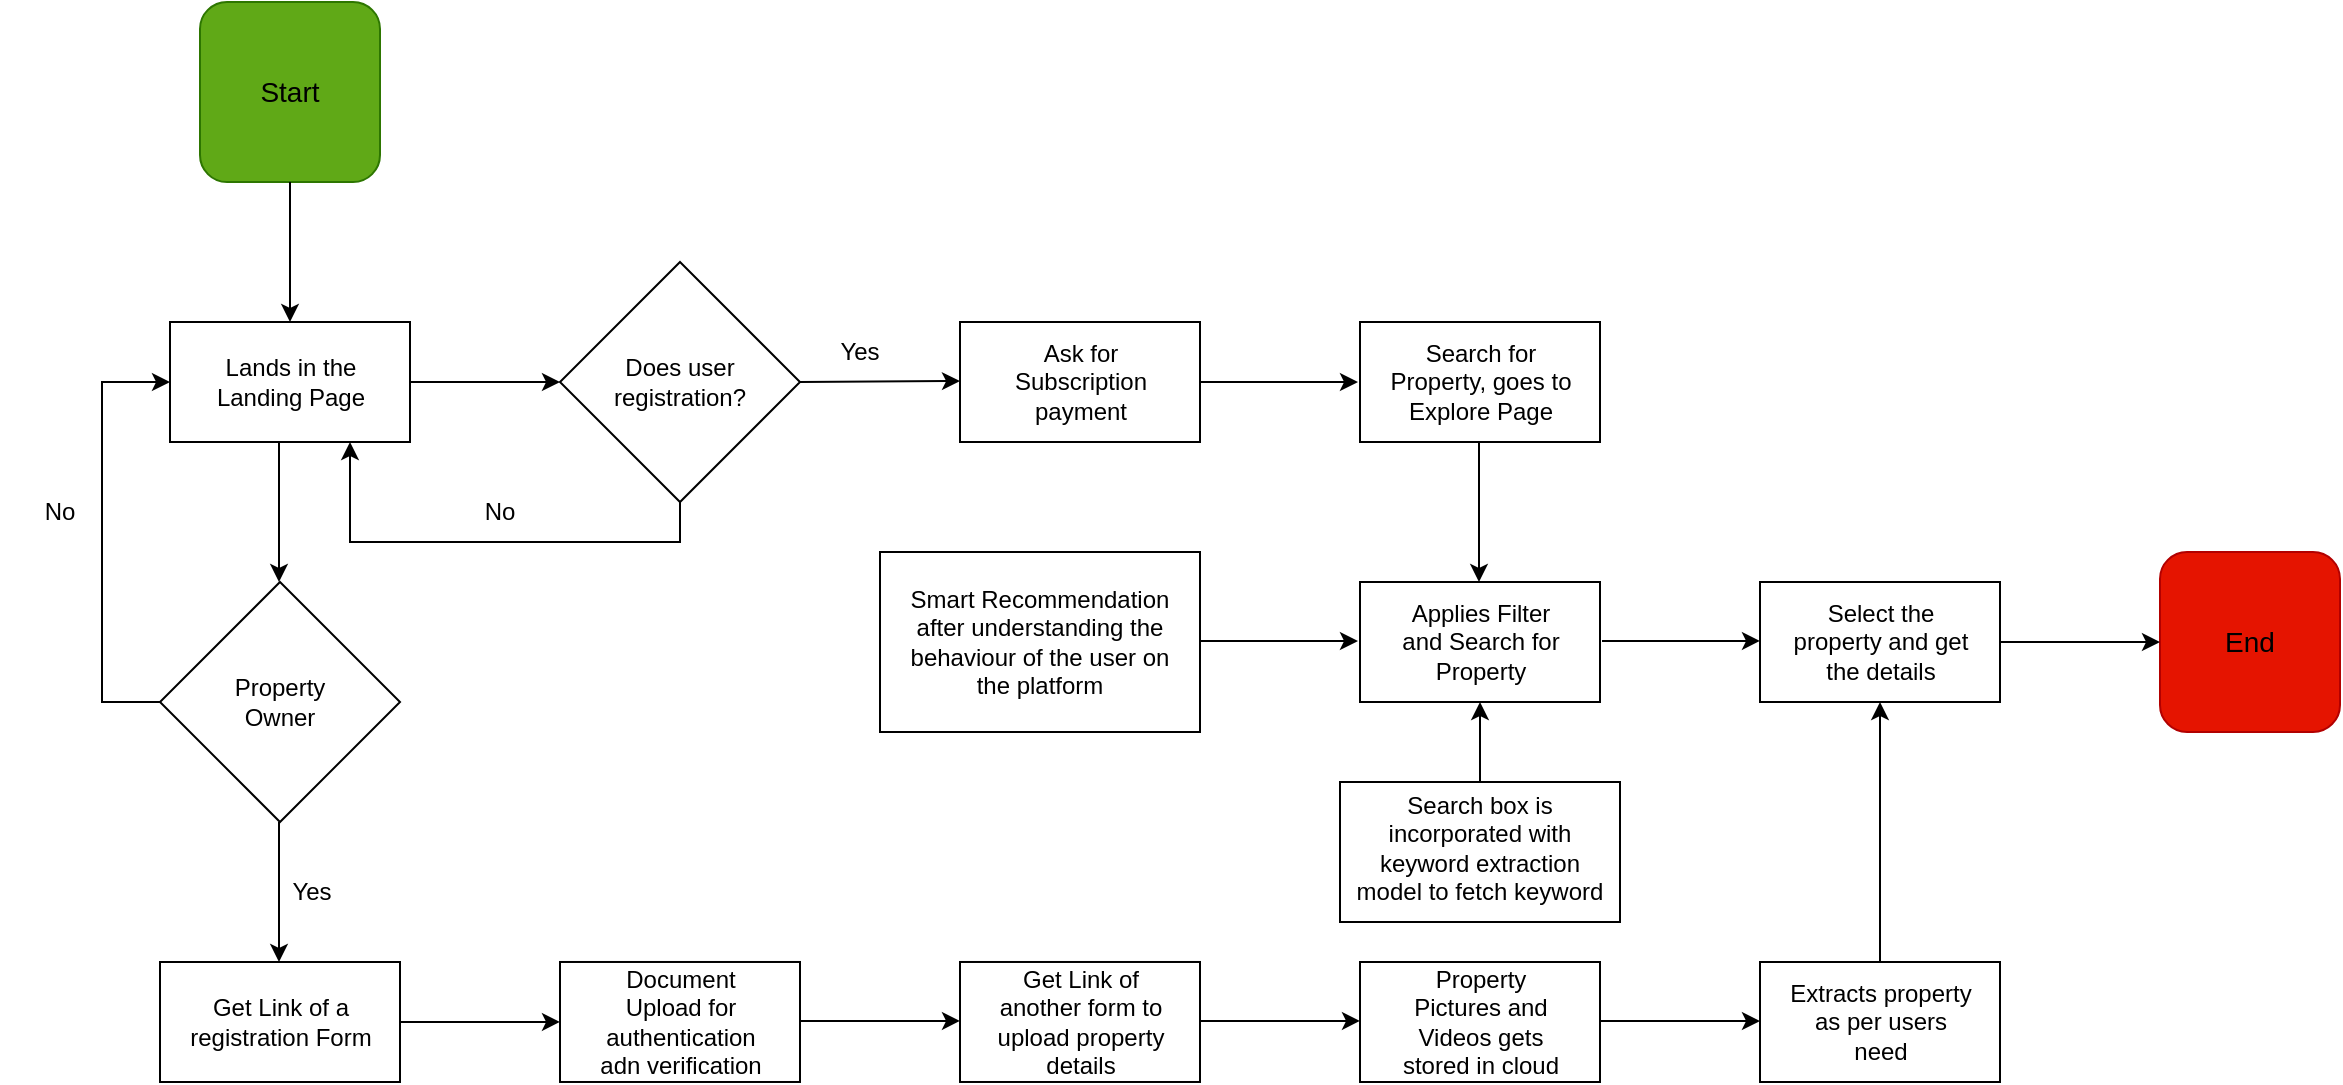 <mxfile version="24.7.17">
  <diagram name="Page-1" id="UHO_oFtNxGDpxR-oYI1I">
    <mxGraphModel dx="618" dy="370" grid="1" gridSize="10" guides="1" tooltips="1" connect="1" arrows="1" fold="1" page="1" pageScale="1" pageWidth="2069" pageHeight="1527" math="0" shadow="0">
      <root>
        <mxCell id="0" />
        <mxCell id="1" parent="0" />
        <mxCell id="c0g8KPHho_7507fBSYm_-13" value="" style="whiteSpace=wrap;html=1;aspect=fixed;rounded=1;fillColor=#60a917;fontColor=#ffffff;strokeColor=#2D7600;" vertex="1" parent="1">
          <mxGeometry x="360" y="80" width="90" height="90" as="geometry" />
        </mxCell>
        <mxCell id="c0g8KPHho_7507fBSYm_-14" value="&lt;font style=&quot;font-size: 14px;&quot;&gt;Start&lt;/font&gt;" style="text;html=1;align=center;verticalAlign=middle;whiteSpace=wrap;rounded=0;" vertex="1" parent="1">
          <mxGeometry x="375" y="110" width="60" height="30" as="geometry" />
        </mxCell>
        <mxCell id="c0g8KPHho_7507fBSYm_-19" value="" style="endArrow=classic;html=1;rounded=0;exitX=0.5;exitY=1;exitDx=0;exitDy=0;entryX=0.5;entryY=0;entryDx=0;entryDy=0;" edge="1" parent="1" source="c0g8KPHho_7507fBSYm_-13" target="c0g8KPHho_7507fBSYm_-15">
          <mxGeometry width="50" height="50" relative="1" as="geometry">
            <mxPoint x="510" y="350" as="sourcePoint" />
            <mxPoint x="560" y="300" as="targetPoint" />
          </mxGeometry>
        </mxCell>
        <mxCell id="c0g8KPHho_7507fBSYm_-22" value="" style="group" vertex="1" connectable="0" parent="1">
          <mxGeometry x="540" y="210" width="120" height="120" as="geometry" />
        </mxCell>
        <mxCell id="c0g8KPHho_7507fBSYm_-17" value="" style="rhombus;whiteSpace=wrap;html=1;" vertex="1" parent="c0g8KPHho_7507fBSYm_-22">
          <mxGeometry width="120" height="120" as="geometry" />
        </mxCell>
        <mxCell id="c0g8KPHho_7507fBSYm_-18" value="Does user registration?" style="text;html=1;align=center;verticalAlign=middle;whiteSpace=wrap;rounded=0;" vertex="1" parent="c0g8KPHho_7507fBSYm_-22">
          <mxGeometry x="30" y="45" width="60" height="30" as="geometry" />
        </mxCell>
        <mxCell id="c0g8KPHho_7507fBSYm_-23" value="" style="endArrow=classic;html=1;rounded=0;exitX=1;exitY=0.5;exitDx=0;exitDy=0;" edge="1" parent="1" source="c0g8KPHho_7507fBSYm_-41">
          <mxGeometry width="50" height="50" relative="1" as="geometry">
            <mxPoint x="799.5" y="300" as="sourcePoint" />
            <mxPoint x="939" y="270" as="targetPoint" />
          </mxGeometry>
        </mxCell>
        <mxCell id="c0g8KPHho_7507fBSYm_-24" value="" style="group" vertex="1" connectable="0" parent="1">
          <mxGeometry x="345" y="240" width="120" height="60" as="geometry" />
        </mxCell>
        <mxCell id="c0g8KPHho_7507fBSYm_-28" value="" style="group" vertex="1" connectable="0" parent="c0g8KPHho_7507fBSYm_-24">
          <mxGeometry width="120" height="60" as="geometry" />
        </mxCell>
        <mxCell id="c0g8KPHho_7507fBSYm_-15" value="" style="rounded=0;whiteSpace=wrap;html=1;" vertex="1" parent="c0g8KPHho_7507fBSYm_-28">
          <mxGeometry width="120" height="60" as="geometry" />
        </mxCell>
        <mxCell id="c0g8KPHho_7507fBSYm_-16" value="Lands in the Landing Page" style="text;html=1;align=center;verticalAlign=middle;whiteSpace=wrap;rounded=0;" vertex="1" parent="c0g8KPHho_7507fBSYm_-28">
          <mxGeometry x="17.5" y="8.75" width="85" height="42.5" as="geometry" />
        </mxCell>
        <mxCell id="c0g8KPHho_7507fBSYm_-26" value="" style="rounded=0;whiteSpace=wrap;html=1;" vertex="1" parent="1">
          <mxGeometry x="940" y="240" width="120" height="60" as="geometry" />
        </mxCell>
        <mxCell id="c0g8KPHho_7507fBSYm_-29" value="" style="group" vertex="1" connectable="0" parent="1">
          <mxGeometry x="940" y="370" width="120" height="60" as="geometry" />
        </mxCell>
        <mxCell id="c0g8KPHho_7507fBSYm_-30" value="" style="rounded=0;whiteSpace=wrap;html=1;" vertex="1" parent="c0g8KPHho_7507fBSYm_-29">
          <mxGeometry width="120" height="60" as="geometry" />
        </mxCell>
        <mxCell id="c0g8KPHho_7507fBSYm_-31" value="Applies Filter and Search for Property" style="text;html=1;align=center;verticalAlign=middle;whiteSpace=wrap;rounded=0;" vertex="1" parent="c0g8KPHho_7507fBSYm_-29">
          <mxGeometry x="17.5" y="8.75" width="85" height="42.5" as="geometry" />
        </mxCell>
        <mxCell id="c0g8KPHho_7507fBSYm_-32" value="" style="endArrow=classic;html=1;rounded=0;exitX=0.5;exitY=1;exitDx=0;exitDy=0;entryX=0.5;entryY=0;entryDx=0;entryDy=0;" edge="1" parent="1">
          <mxGeometry width="50" height="50" relative="1" as="geometry">
            <mxPoint x="999.5" y="300" as="sourcePoint" />
            <mxPoint x="999.5" y="370" as="targetPoint" />
          </mxGeometry>
        </mxCell>
        <mxCell id="c0g8KPHho_7507fBSYm_-33" value="" style="endArrow=classic;html=1;rounded=0;exitX=1;exitY=0.5;exitDx=0;exitDy=0;entryX=0;entryY=0.5;entryDx=0;entryDy=0;" edge="1" parent="1" source="c0g8KPHho_7507fBSYm_-15" target="c0g8KPHho_7507fBSYm_-17">
          <mxGeometry width="50" height="50" relative="1" as="geometry">
            <mxPoint x="414.5" y="310" as="sourcePoint" />
            <mxPoint x="540" y="280" as="targetPoint" />
          </mxGeometry>
        </mxCell>
        <mxCell id="c0g8KPHho_7507fBSYm_-35" value="" style="endArrow=classic;html=1;rounded=0;entryX=0.75;entryY=1;entryDx=0;entryDy=0;" edge="1" parent="1" target="c0g8KPHho_7507fBSYm_-15">
          <mxGeometry width="50" height="50" relative="1" as="geometry">
            <mxPoint x="600" y="330" as="sourcePoint" />
            <mxPoint x="435" y="310" as="targetPoint" />
            <Array as="points">
              <mxPoint x="600" y="350" />
              <mxPoint x="435" y="350" />
            </Array>
          </mxGeometry>
        </mxCell>
        <mxCell id="c0g8KPHho_7507fBSYm_-36" value="No" style="text;html=1;align=center;verticalAlign=middle;whiteSpace=wrap;rounded=0;" vertex="1" parent="1">
          <mxGeometry x="480" y="320" width="60" height="30" as="geometry" />
        </mxCell>
        <mxCell id="c0g8KPHho_7507fBSYm_-39" value="Yes" style="text;html=1;align=center;verticalAlign=middle;whiteSpace=wrap;rounded=0;" vertex="1" parent="1">
          <mxGeometry x="660" y="240" width="60" height="30" as="geometry" />
        </mxCell>
        <mxCell id="c0g8KPHho_7507fBSYm_-40" value="" style="group" vertex="1" connectable="0" parent="1">
          <mxGeometry x="740" y="240" width="120" height="60" as="geometry" />
        </mxCell>
        <mxCell id="c0g8KPHho_7507fBSYm_-41" value="" style="rounded=0;whiteSpace=wrap;html=1;" vertex="1" parent="c0g8KPHho_7507fBSYm_-40">
          <mxGeometry width="120" height="60" as="geometry" />
        </mxCell>
        <mxCell id="c0g8KPHho_7507fBSYm_-42" value="Ask for Subscription payment" style="text;html=1;align=center;verticalAlign=middle;whiteSpace=wrap;rounded=0;" vertex="1" parent="c0g8KPHho_7507fBSYm_-40">
          <mxGeometry x="17.5" y="8.75" width="85" height="42.5" as="geometry" />
        </mxCell>
        <mxCell id="c0g8KPHho_7507fBSYm_-38" value="" style="endArrow=classic;html=1;rounded=0;exitX=0;exitY=1;exitDx=0;exitDy=0;entryX=0;entryY=0.5;entryDx=0;entryDy=0;" edge="1" parent="c0g8KPHho_7507fBSYm_-40" source="c0g8KPHho_7507fBSYm_-39">
          <mxGeometry width="50" height="50" relative="1" as="geometry">
            <mxPoint x="-75" y="29.5" as="sourcePoint" />
            <mxPoint y="29.5" as="targetPoint" />
          </mxGeometry>
        </mxCell>
        <mxCell id="c0g8KPHho_7507fBSYm_-47" value="" style="endArrow=classic;html=1;rounded=0;exitX=0.5;exitY=1;exitDx=0;exitDy=0;entryX=0.5;entryY=0;entryDx=0;entryDy=0;" edge="1" parent="1">
          <mxGeometry width="50" height="50" relative="1" as="geometry">
            <mxPoint x="399.5" y="300" as="sourcePoint" />
            <mxPoint x="399.5" y="370" as="targetPoint" />
          </mxGeometry>
        </mxCell>
        <mxCell id="c0g8KPHho_7507fBSYm_-48" value="" style="endArrow=classic;html=1;rounded=0;exitX=1;exitY=0.5;exitDx=0;exitDy=0;" edge="1" parent="1">
          <mxGeometry width="50" height="50" relative="1" as="geometry">
            <mxPoint x="860" y="399.5" as="sourcePoint" />
            <mxPoint x="939" y="399.5" as="targetPoint" />
          </mxGeometry>
        </mxCell>
        <mxCell id="c0g8KPHho_7507fBSYm_-49" value="" style="rounded=0;whiteSpace=wrap;html=1;" vertex="1" parent="1">
          <mxGeometry x="1140" y="370" width="120" height="60" as="geometry" />
        </mxCell>
        <mxCell id="c0g8KPHho_7507fBSYm_-50" value="Search for Property, goes to Explore Page" style="text;html=1;align=center;verticalAlign=middle;whiteSpace=wrap;rounded=0;container=0;" vertex="1" parent="1">
          <mxGeometry x="953.75" y="246.88" width="92.5" height="46.25" as="geometry" />
        </mxCell>
        <mxCell id="c0g8KPHho_7507fBSYm_-27" value="Select the property and get the details" style="text;html=1;align=center;verticalAlign=middle;whiteSpace=wrap;rounded=0;container=0;" vertex="1" parent="1">
          <mxGeometry x="1153.75" y="376.87" width="92.5" height="46.25" as="geometry" />
        </mxCell>
        <mxCell id="c0g8KPHho_7507fBSYm_-53" value="" style="group" vertex="1" connectable="0" parent="1">
          <mxGeometry x="700" y="355" width="160" height="90" as="geometry" />
        </mxCell>
        <mxCell id="c0g8KPHho_7507fBSYm_-51" value="" style="rounded=0;whiteSpace=wrap;html=1;" vertex="1" parent="c0g8KPHho_7507fBSYm_-53">
          <mxGeometry width="160" height="90" as="geometry" />
        </mxCell>
        <mxCell id="c0g8KPHho_7507fBSYm_-52" value="Smart Recommendation after understanding the behaviour of the user on the platform" style="text;html=1;align=center;verticalAlign=middle;whiteSpace=wrap;rounded=0;container=0;" vertex="1" parent="c0g8KPHho_7507fBSYm_-53">
          <mxGeometry x="11.88" y="21.87" width="136.25" height="46.25" as="geometry" />
        </mxCell>
        <mxCell id="c0g8KPHho_7507fBSYm_-54" value="" style="endArrow=classic;html=1;rounded=0;exitX=1;exitY=0.5;exitDx=0;exitDy=0;" edge="1" parent="1">
          <mxGeometry width="50" height="50" relative="1" as="geometry">
            <mxPoint x="1061" y="399.49" as="sourcePoint" />
            <mxPoint x="1140" y="399.49" as="targetPoint" />
          </mxGeometry>
        </mxCell>
        <mxCell id="c0g8KPHho_7507fBSYm_-55" value="" style="group;" vertex="1" connectable="0" parent="1">
          <mxGeometry x="340" y="370" width="120" height="120" as="geometry" />
        </mxCell>
        <mxCell id="c0g8KPHho_7507fBSYm_-56" value="" style="rhombus;whiteSpace=wrap;html=1;" vertex="1" parent="c0g8KPHho_7507fBSYm_-55">
          <mxGeometry width="120" height="120" as="geometry" />
        </mxCell>
        <mxCell id="c0g8KPHho_7507fBSYm_-57" value="Property Owner" style="text;html=1;align=center;verticalAlign=middle;whiteSpace=wrap;rounded=0;" vertex="1" parent="c0g8KPHho_7507fBSYm_-55">
          <mxGeometry x="30" y="45" width="60" height="30" as="geometry" />
        </mxCell>
        <mxCell id="c0g8KPHho_7507fBSYm_-59" style="edgeStyle=orthogonalEdgeStyle;rounded=0;orthogonalLoop=1;jettySize=auto;html=1;entryX=0;entryY=0.75;entryDx=0;entryDy=0;" edge="1" parent="1">
          <mxGeometry relative="1" as="geometry">
            <mxPoint x="345" y="270" as="targetPoint" />
            <mxPoint x="340" y="430" as="sourcePoint" />
            <Array as="points">
              <mxPoint x="311" y="430" />
              <mxPoint x="311" y="270" />
            </Array>
          </mxGeometry>
        </mxCell>
        <mxCell id="c0g8KPHho_7507fBSYm_-60" value="" style="rounded=0;whiteSpace=wrap;html=1;" vertex="1" parent="1">
          <mxGeometry x="340" y="560" width="120" height="60" as="geometry" />
        </mxCell>
        <mxCell id="c0g8KPHho_7507fBSYm_-61" value="Get Link of a registration Form" style="text;html=1;align=center;verticalAlign=middle;whiteSpace=wrap;rounded=0;container=0;" vertex="1" parent="1">
          <mxGeometry x="353.75" y="566.87" width="92.5" height="46.25" as="geometry" />
        </mxCell>
        <mxCell id="c0g8KPHho_7507fBSYm_-62" value="" style="endArrow=classic;html=1;rounded=0;exitX=0.5;exitY=1;exitDx=0;exitDy=0;entryX=0.5;entryY=0;entryDx=0;entryDy=0;" edge="1" parent="1">
          <mxGeometry width="50" height="50" relative="1" as="geometry">
            <mxPoint x="399.5" y="490" as="sourcePoint" />
            <mxPoint x="399.5" y="560" as="targetPoint" />
          </mxGeometry>
        </mxCell>
        <mxCell id="c0g8KPHho_7507fBSYm_-63" value="" style="rounded=0;whiteSpace=wrap;html=1;" vertex="1" parent="1">
          <mxGeometry x="540" y="559.99" width="120" height="60" as="geometry" />
        </mxCell>
        <mxCell id="c0g8KPHho_7507fBSYm_-64" value="Document Upload for authentication adn verification" style="text;html=1;align=center;verticalAlign=middle;whiteSpace=wrap;rounded=0;container=0;" vertex="1" parent="1">
          <mxGeometry x="553.75" y="566.86" width="92.5" height="46.25" as="geometry" />
        </mxCell>
        <mxCell id="c0g8KPHho_7507fBSYm_-65" value="" style="endArrow=classic;html=1;rounded=0;exitX=1;exitY=0.5;exitDx=0;exitDy=0;entryX=0;entryY=0.5;entryDx=0;entryDy=0;" edge="1" parent="1" source="c0g8KPHho_7507fBSYm_-60" target="c0g8KPHho_7507fBSYm_-63">
          <mxGeometry width="50" height="50" relative="1" as="geometry">
            <mxPoint x="409.5" y="500" as="sourcePoint" />
            <mxPoint x="409.5" y="570" as="targetPoint" />
          </mxGeometry>
        </mxCell>
        <mxCell id="c0g8KPHho_7507fBSYm_-66" value="" style="rounded=0;whiteSpace=wrap;html=1;" vertex="1" parent="1">
          <mxGeometry x="740" y="559.99" width="120" height="60" as="geometry" />
        </mxCell>
        <mxCell id="c0g8KPHho_7507fBSYm_-67" value="Get Link of another form to upload property details" style="text;html=1;align=center;verticalAlign=middle;whiteSpace=wrap;rounded=0;container=0;" vertex="1" parent="1">
          <mxGeometry x="753.75" y="566.86" width="92.5" height="46.25" as="geometry" />
        </mxCell>
        <mxCell id="c0g8KPHho_7507fBSYm_-68" value="" style="endArrow=classic;html=1;rounded=0;exitX=1;exitY=0.5;exitDx=0;exitDy=0;entryX=0;entryY=0.5;entryDx=0;entryDy=0;" edge="1" parent="1">
          <mxGeometry width="50" height="50" relative="1" as="geometry">
            <mxPoint x="660" y="589.49" as="sourcePoint" />
            <mxPoint x="740" y="589.49" as="targetPoint" />
          </mxGeometry>
        </mxCell>
        <mxCell id="c0g8KPHho_7507fBSYm_-69" value="" style="rounded=0;whiteSpace=wrap;html=1;" vertex="1" parent="1">
          <mxGeometry x="940" y="560" width="120" height="60" as="geometry" />
        </mxCell>
        <mxCell id="c0g8KPHho_7507fBSYm_-70" value="Property Pictures and Videos gets stored in cloud" style="text;html=1;align=center;verticalAlign=middle;whiteSpace=wrap;rounded=0;container=0;" vertex="1" parent="1">
          <mxGeometry x="953.75" y="566.87" width="92.5" height="46.25" as="geometry" />
        </mxCell>
        <mxCell id="c0g8KPHho_7507fBSYm_-71" value="" style="endArrow=classic;html=1;rounded=0;exitX=1;exitY=0.5;exitDx=0;exitDy=0;entryX=0;entryY=0.5;entryDx=0;entryDy=0;" edge="1" parent="1">
          <mxGeometry width="50" height="50" relative="1" as="geometry">
            <mxPoint x="860" y="589.49" as="sourcePoint" />
            <mxPoint x="940" y="589.49" as="targetPoint" />
          </mxGeometry>
        </mxCell>
        <mxCell id="c0g8KPHho_7507fBSYm_-72" value="" style="group" vertex="1" connectable="0" parent="1">
          <mxGeometry x="920" y="450" width="160" height="90" as="geometry" />
        </mxCell>
        <mxCell id="c0g8KPHho_7507fBSYm_-73" value="" style="rounded=0;whiteSpace=wrap;html=1;" vertex="1" parent="c0g8KPHho_7507fBSYm_-72">
          <mxGeometry x="10" y="20" width="140" height="70" as="geometry" />
        </mxCell>
        <mxCell id="c0g8KPHho_7507fBSYm_-74" value="Search box is incorporated with keyword extraction model to fetch keyword" style="text;html=1;align=center;verticalAlign=middle;whiteSpace=wrap;rounded=0;container=0;" vertex="1" parent="c0g8KPHho_7507fBSYm_-72">
          <mxGeometry x="11.87" y="30.0" width="136.25" height="46.25" as="geometry" />
        </mxCell>
        <mxCell id="c0g8KPHho_7507fBSYm_-75" value="" style="endArrow=classic;html=1;rounded=0;exitX=0.5;exitY=0;exitDx=0;exitDy=0;entryX=0.5;entryY=1;entryDx=0;entryDy=0;" edge="1" parent="1" source="c0g8KPHho_7507fBSYm_-73" target="c0g8KPHho_7507fBSYm_-30">
          <mxGeometry width="50" height="50" relative="1" as="geometry">
            <mxPoint x="870" y="409.5" as="sourcePoint" />
            <mxPoint x="949" y="409.5" as="targetPoint" />
          </mxGeometry>
        </mxCell>
        <mxCell id="c0g8KPHho_7507fBSYm_-76" value="" style="rounded=0;whiteSpace=wrap;html=1;" vertex="1" parent="1">
          <mxGeometry x="1140" y="560" width="120" height="60" as="geometry" />
        </mxCell>
        <mxCell id="c0g8KPHho_7507fBSYm_-77" value="Extracts property as per users need" style="text;html=1;align=center;verticalAlign=middle;whiteSpace=wrap;rounded=0;container=0;" vertex="1" parent="1">
          <mxGeometry x="1153.75" y="566.87" width="92.5" height="46.25" as="geometry" />
        </mxCell>
        <mxCell id="c0g8KPHho_7507fBSYm_-78" value="" style="endArrow=classic;html=1;rounded=0;exitX=1;exitY=0.5;exitDx=0;exitDy=0;entryX=0;entryY=0.5;entryDx=0;entryDy=0;" edge="1" parent="1">
          <mxGeometry width="50" height="50" relative="1" as="geometry">
            <mxPoint x="1060" y="589.5" as="sourcePoint" />
            <mxPoint x="1140" y="589.5" as="targetPoint" />
          </mxGeometry>
        </mxCell>
        <mxCell id="c0g8KPHho_7507fBSYm_-79" value="" style="endArrow=classic;html=1;rounded=0;exitX=0.5;exitY=0;exitDx=0;exitDy=0;entryX=0.5;entryY=1;entryDx=0;entryDy=0;" edge="1" parent="1" source="c0g8KPHho_7507fBSYm_-76" target="c0g8KPHho_7507fBSYm_-49">
          <mxGeometry width="50" height="50" relative="1" as="geometry">
            <mxPoint x="1070" y="599.5" as="sourcePoint" />
            <mxPoint x="1150" y="599.5" as="targetPoint" />
          </mxGeometry>
        </mxCell>
        <mxCell id="c0g8KPHho_7507fBSYm_-80" value="" style="whiteSpace=wrap;html=1;aspect=fixed;rounded=1;fillColor=#e51400;fontColor=#ffffff;strokeColor=#B20000;" vertex="1" parent="1">
          <mxGeometry x="1340" y="354.99" width="90" height="90" as="geometry" />
        </mxCell>
        <mxCell id="c0g8KPHho_7507fBSYm_-81" value="&lt;font style=&quot;font-size: 14px;&quot;&gt;End&lt;/font&gt;" style="text;html=1;align=center;verticalAlign=middle;whiteSpace=wrap;rounded=0;" vertex="1" parent="1">
          <mxGeometry x="1355" y="384.99" width="60" height="30" as="geometry" />
        </mxCell>
        <mxCell id="c0g8KPHho_7507fBSYm_-82" value="" style="endArrow=classic;html=1;rounded=0;exitX=1;exitY=0.5;exitDx=0;exitDy=0;" edge="1" parent="1" source="c0g8KPHho_7507fBSYm_-49">
          <mxGeometry width="50" height="50" relative="1" as="geometry">
            <mxPoint x="1210" y="570" as="sourcePoint" />
            <mxPoint x="1340" y="400" as="targetPoint" />
          </mxGeometry>
        </mxCell>
        <mxCell id="c0g8KPHho_7507fBSYm_-85" value="No" style="text;html=1;align=center;verticalAlign=middle;whiteSpace=wrap;rounded=0;" vertex="1" parent="1">
          <mxGeometry x="260" y="320" width="60" height="30" as="geometry" />
        </mxCell>
        <mxCell id="c0g8KPHho_7507fBSYm_-88" value="Yes" style="text;html=1;align=center;verticalAlign=middle;whiteSpace=wrap;rounded=0;" vertex="1" parent="1">
          <mxGeometry x="386.25" y="510" width="60" height="30" as="geometry" />
        </mxCell>
      </root>
    </mxGraphModel>
  </diagram>
</mxfile>
